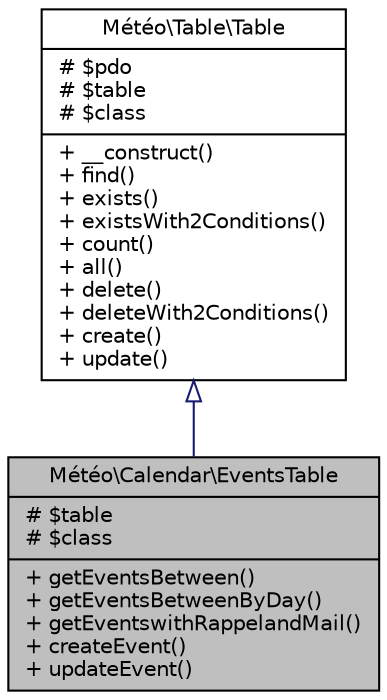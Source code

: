 digraph "Météo\Calendar\EventsTable"
{
 // LATEX_PDF_SIZE
  edge [fontname="Helvetica",fontsize="10",labelfontname="Helvetica",labelfontsize="10"];
  node [fontname="Helvetica",fontsize="10",shape=record];
  Node1 [label="{Météo\\Calendar\\EventsTable\n|# $table\l# $class\l|+ getEventsBetween()\l+ getEventsBetweenByDay()\l+ getEventswithRappelandMail()\l+ createEvent()\l+ updateEvent()\l}",height=0.2,width=0.4,color="black", fillcolor="grey75", style="filled", fontcolor="black",tooltip=" "];
  Node2 -> Node1 [dir="back",color="midnightblue",fontsize="10",style="solid",arrowtail="onormal",fontname="Helvetica"];
  Node2 [label="{Météo\\Table\\Table\n|# $pdo\l# $table\l# $class\l|+ __construct()\l+ find()\l+ exists()\l+ existsWith2Conditions()\l+ count()\l+ all()\l+ delete()\l+ deleteWith2Conditions()\l+ create()\l+ update()\l}",height=0.2,width=0.4,color="black", fillcolor="white", style="filled",URL="$class_m_xC3_xA9t_xC3_xA9o_1_1_table_1_1_table.html",tooltip=" "];
}
